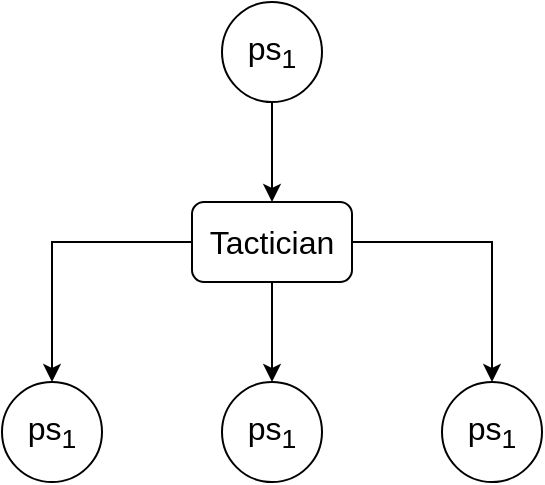 <mxfile version="27.1.5">
  <diagram name="Page-1" id="TVgFUilD2srGh-VepdHf">
    <mxGraphModel dx="1360" dy="759" grid="1" gridSize="10" guides="1" tooltips="1" connect="1" arrows="1" fold="1" page="1" pageScale="1" pageWidth="827" pageHeight="1169" math="0" shadow="0">
      <root>
        <mxCell id="0" />
        <mxCell id="1" parent="0" />
        <mxCell id="p7lO5OYJ3wlESnmV-40V-10" style="edgeStyle=orthogonalEdgeStyle;rounded=0;orthogonalLoop=1;jettySize=auto;html=1;entryX=0.5;entryY=0;entryDx=0;entryDy=0;" edge="1" parent="1" source="p7lO5OYJ3wlESnmV-40V-1" target="p7lO5OYJ3wlESnmV-40V-9">
          <mxGeometry relative="1" as="geometry" />
        </mxCell>
        <mxCell id="p7lO5OYJ3wlESnmV-40V-1" value="&lt;font style=&quot;font-size: 16px;&quot;&gt;ps&lt;sub&gt;1&lt;/sub&gt;&lt;/font&gt;" style="ellipse;whiteSpace=wrap;html=1;aspect=fixed;" vertex="1" parent="1">
          <mxGeometry x="220" y="20" width="50" height="50" as="geometry" />
        </mxCell>
        <mxCell id="p7lO5OYJ3wlESnmV-40V-2" value="&lt;font style=&quot;font-size: 16px;&quot;&gt;ps&lt;sub&gt;1&lt;/sub&gt;&lt;/font&gt;" style="ellipse;whiteSpace=wrap;html=1;aspect=fixed;" vertex="1" parent="1">
          <mxGeometry x="110" y="210" width="50" height="50" as="geometry" />
        </mxCell>
        <mxCell id="p7lO5OYJ3wlESnmV-40V-4" value="&lt;font style=&quot;font-size: 16px;&quot;&gt;ps&lt;sub&gt;1&lt;/sub&gt;&lt;/font&gt;" style="ellipse;whiteSpace=wrap;html=1;aspect=fixed;" vertex="1" parent="1">
          <mxGeometry x="220" y="210" width="50" height="50" as="geometry" />
        </mxCell>
        <mxCell id="p7lO5OYJ3wlESnmV-40V-7" value="&lt;font style=&quot;font-size: 16px;&quot;&gt;ps&lt;sub&gt;1&lt;/sub&gt;&lt;/font&gt;" style="ellipse;whiteSpace=wrap;html=1;aspect=fixed;" vertex="1" parent="1">
          <mxGeometry x="330" y="210" width="50" height="50" as="geometry" />
        </mxCell>
        <mxCell id="p7lO5OYJ3wlESnmV-40V-11" style="edgeStyle=orthogonalEdgeStyle;rounded=0;orthogonalLoop=1;jettySize=auto;html=1;entryX=0.5;entryY=0;entryDx=0;entryDy=0;" edge="1" parent="1" source="p7lO5OYJ3wlESnmV-40V-9" target="p7lO5OYJ3wlESnmV-40V-2">
          <mxGeometry relative="1" as="geometry" />
        </mxCell>
        <mxCell id="p7lO5OYJ3wlESnmV-40V-12" style="edgeStyle=orthogonalEdgeStyle;rounded=0;orthogonalLoop=1;jettySize=auto;html=1;entryX=0.5;entryY=0;entryDx=0;entryDy=0;" edge="1" parent="1" source="p7lO5OYJ3wlESnmV-40V-9" target="p7lO5OYJ3wlESnmV-40V-4">
          <mxGeometry relative="1" as="geometry" />
        </mxCell>
        <mxCell id="p7lO5OYJ3wlESnmV-40V-13" style="edgeStyle=orthogonalEdgeStyle;rounded=0;orthogonalLoop=1;jettySize=auto;html=1;exitX=1;exitY=0.5;exitDx=0;exitDy=0;entryX=0.5;entryY=0;entryDx=0;entryDy=0;" edge="1" parent="1" source="p7lO5OYJ3wlESnmV-40V-9" target="p7lO5OYJ3wlESnmV-40V-7">
          <mxGeometry relative="1" as="geometry" />
        </mxCell>
        <mxCell id="p7lO5OYJ3wlESnmV-40V-9" value="&lt;font style=&quot;font-size: 16px;&quot;&gt;Tactician&lt;/font&gt;" style="rounded=1;whiteSpace=wrap;html=1;" vertex="1" parent="1">
          <mxGeometry x="205" y="120" width="80" height="40" as="geometry" />
        </mxCell>
      </root>
    </mxGraphModel>
  </diagram>
</mxfile>
